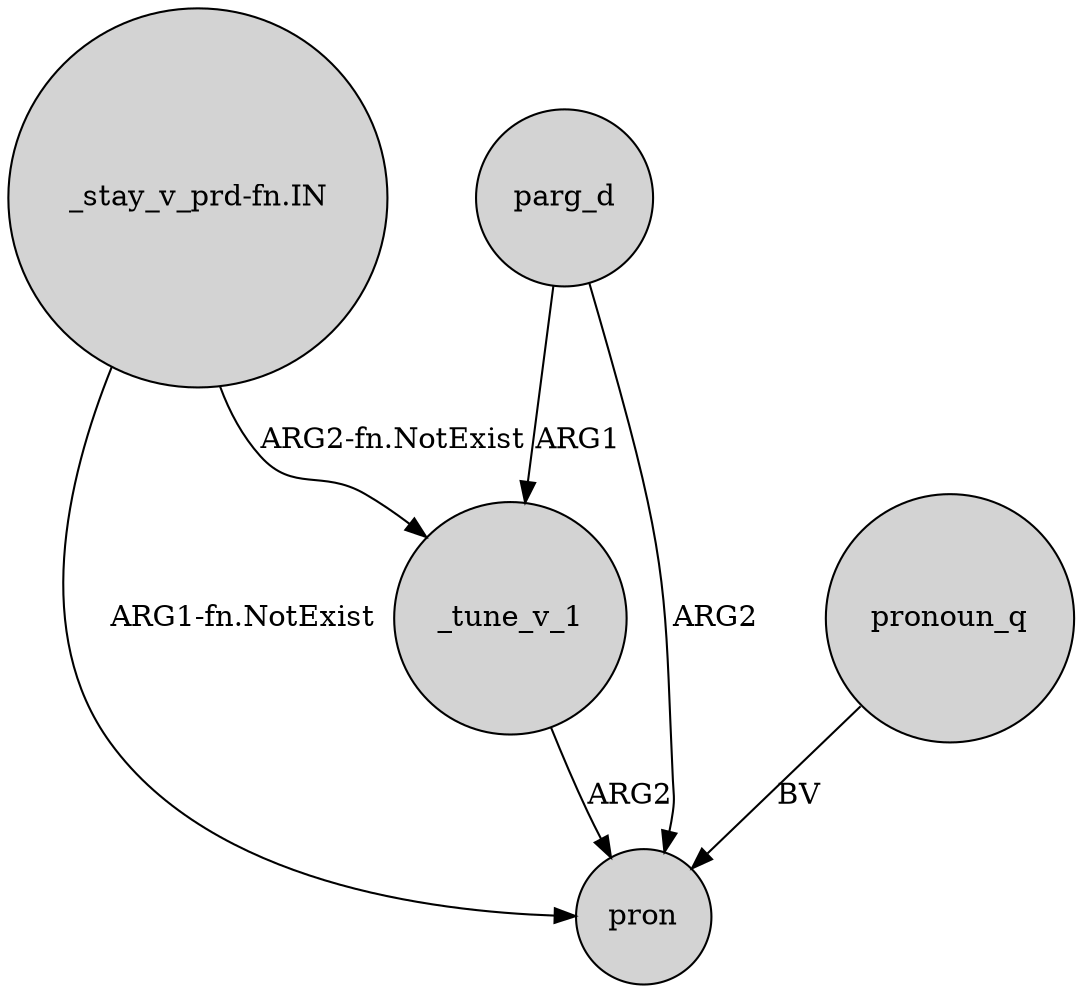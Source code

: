 digraph {
	node [shape=circle style=filled]
	"_stay_v_prd-fn.IN" -> _tune_v_1 [label="ARG2-fn.NotExist"]
	_tune_v_1 -> pron [label=ARG2]
	"_stay_v_prd-fn.IN" -> pron [label="ARG1-fn.NotExist"]
	parg_d -> pron [label=ARG2]
	parg_d -> _tune_v_1 [label=ARG1]
	pronoun_q -> pron [label=BV]
}
